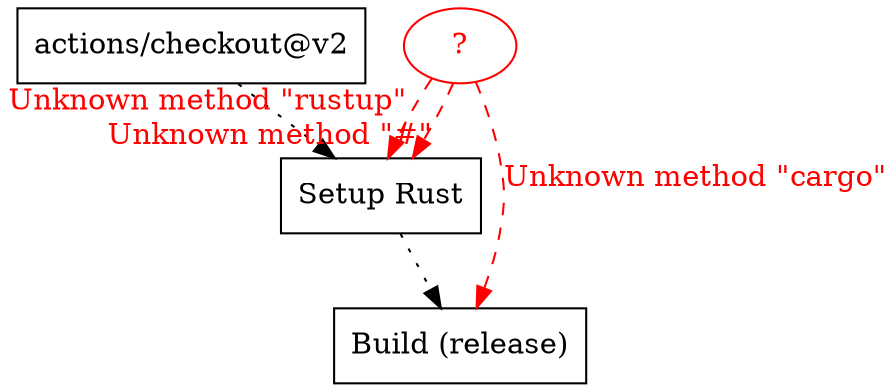 digraph {
	"actions/checkout@v2" [shape=rect]
	"Setup Rust" [shape=rect]
	"Build (release)" [shape=rect]
	"?" [shape=rect]
	"?" [color=red fontcolor=red shape=ellipse]
	"actions/checkout@v2" -> "Setup Rust" [style=dotted xlabel=""]
	"Setup Rust" -> "Build (release)" [style=dotted xlabel=""]
	"?" -> "Setup Rust" [color=red fontcolor=red style=dashed xlabel="Unknown method \"rustup\""]
	"?" -> "Setup Rust" [color=red fontcolor=red style=dashed xlabel="Unknown method \"#\""]
	"?" -> "Build (release)" [color=red fontcolor=red style=dashed xlabel="Unknown method \"cargo\""]
}
